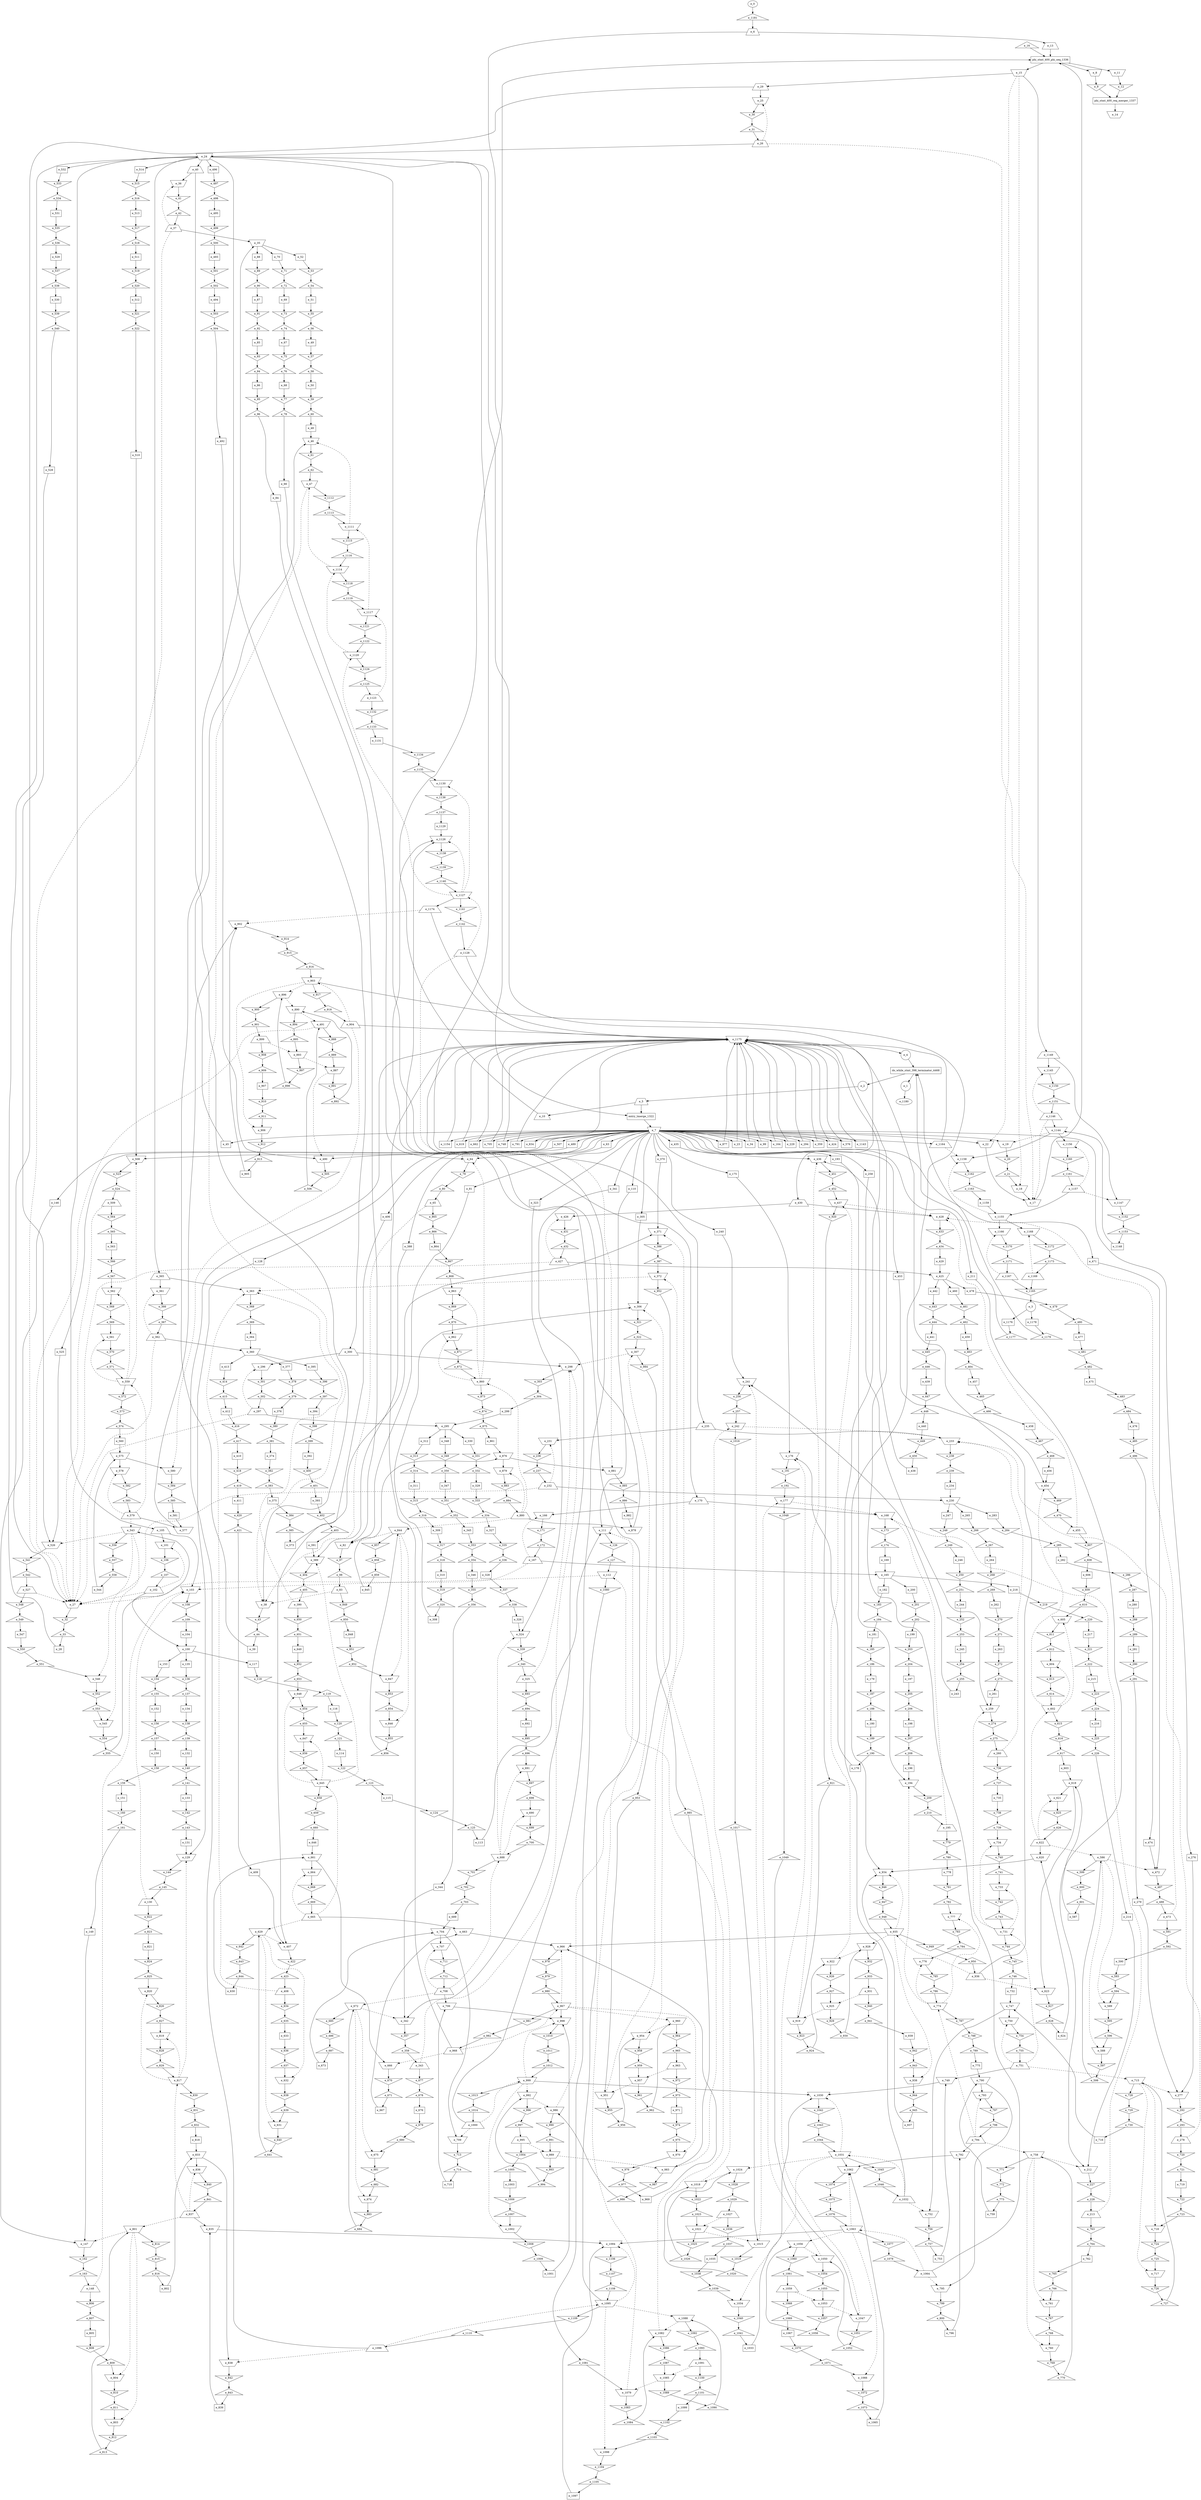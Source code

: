 digraph control_path {
  e_0: entry_node : n ;
  e_1 [shape = circle];
  e_2 [shape = circle];
  e_3 [shape = circle];
  e_4 [shape = circle];
  e_5 [shape = trapezium];
  e_6 [shape = trapezium];
  e_7 [shape = invtrapezium];
  e_8 [shape = invtrapezium];
  e_9 [shape = invtriangle];
  e_10 [shape = trapezium];
  e_11 [shape = invtrapezium];
  e_12 [shape = invtriangle];
  e_13 [shape = trapezium];
  e_14 [shape = invtrapezium];
  e_15 [shape = invtrapezium];
  e_16 [shape = triangle];
  e_17 [shape = invtrapezium];
  e_18 [shape = invtrapezium];
  e_19 [shape = invtrapezium];
  e_20 [shape = invtriangle];
  e_21 [shape = triangle];
  e_22 [shape = invtrapezium];
  e_23 [shape = dot];
  e_24 [shape = invtrapezium];
  e_25 [shape = invtrapezium];
  e_26 [shape = trapezium];
  e_27 [shape = invtrapezium];
  e_28 [shape = dot];
  e_29 [shape = trapezium];
  e_30 [shape = invtriangle];
  e_31 [shape = triangle];
  e_32 [shape = invtriangle];
  e_33 [shape = triangle];
  e_34 [shape = dot];
  e_35 [shape = invtrapezium];
  e_36 [shape = invtrapezium];
  e_37 [shape = trapezium];
  e_38 [shape = invtrapezium];
  e_39 [shape = dot];
  e_40 [shape = trapezium];
  e_41 [shape = invtriangle];
  e_42 [shape = triangle];
  e_43 [shape = invtriangle];
  e_44 [shape = triangle];
  e_45 [shape = dot];
  e_46 [shape = invtrapezium];
  e_47 [shape = invtrapezium];
  e_48 [shape = dot];
  e_49 [shape = dot];
  e_50 [shape = dot];
  e_51 [shape = dot];
  e_52 [shape = dot];
  e_53 [shape = invtriangle];
  e_54 [shape = triangle];
  e_55 [shape = invtriangle];
  e_56 [shape = triangle];
  e_57 [shape = invtriangle];
  e_58 [shape = triangle];
  e_59 [shape = invtriangle];
  e_60 [shape = triangle];
  e_61 [shape = invtriangle];
  e_62 [shape = triangle];
  e_63 [shape = dot];
  e_64 [shape = invtrapezium];
  e_65 [shape = trapezium];
  e_66 [shape = dot];
  e_67 [shape = dot];
  e_68 [shape = dot];
  e_69 [shape = dot];
  e_70 [shape = dot];
  e_71 [shape = invtriangle];
  e_72 [shape = triangle];
  e_73 [shape = invtriangle];
  e_74 [shape = triangle];
  e_75 [shape = invtriangle];
  e_76 [shape = triangle];
  e_77 [shape = invtriangle];
  e_78 [shape = triangle];
  e_79 [shape = invtriangle];
  e_80 [shape = triangle];
  e_81 [shape = dot];
  e_82 [shape = invtrapezium];
  e_83 [shape = trapezium];
  e_84 [shape = dot];
  e_85 [shape = dot];
  e_86 [shape = dot];
  e_87 [shape = dot];
  e_88 [shape = dot];
  e_89 [shape = invtriangle];
  e_90 [shape = triangle];
  e_91 [shape = invtriangle];
  e_92 [shape = triangle];
  e_93 [shape = invtriangle];
  e_94 [shape = triangle];
  e_95 [shape = invtriangle];
  e_96 [shape = triangle];
  e_97 [shape = invtriangle];
  e_98 [shape = triangle];
  e_99 [shape = dot];
  e_100 [shape = invtrapezium];
  e_101 [shape = invtrapezium];
  e_102 [shape = trapezium];
  e_103 [shape = invtrapezium];
  e_104 [shape = dot];
  e_105 [shape = trapezium];
  e_106 [shape = invtriangle];
  e_107 [shape = triangle];
  e_108 [shape = invtriangle];
  e_109 [shape = triangle];
  e_110 [shape = dot];
  e_111 [shape = invtrapezium];
  e_112 [shape = invtrapezium];
  e_113 [shape = dot];
  e_114 [shape = dot];
  e_115 [shape = dot];
  e_116 [shape = dot];
  e_117 [shape = dot];
  e_118 [shape = invtriangle];
  e_119 [shape = triangle];
  e_120 [shape = invtriangle];
  e_121 [shape = triangle];
  e_122 [shape = invtriangle];
  e_123 [shape = triangle];
  e_124 [shape = invtriangle];
  e_125 [shape = triangle];
  e_126 [shape = invtriangle];
  e_127 [shape = triangle];
  e_128 [shape = dot];
  e_129 [shape = invtrapezium];
  e_130 [shape = trapezium];
  e_131 [shape = dot];
  e_132 [shape = dot];
  e_133 [shape = dot];
  e_134 [shape = dot];
  e_135 [shape = dot];
  e_136 [shape = invtriangle];
  e_137 [shape = triangle];
  e_138 [shape = invtriangle];
  e_139 [shape = triangle];
  e_140 [shape = invtriangle];
  e_141 [shape = triangle];
  e_142 [shape = invtriangle];
  e_143 [shape = triangle];
  e_144 [shape = invtriangle];
  e_145 [shape = triangle];
  e_146 [shape = dot];
  e_147 [shape = invtrapezium];
  e_148 [shape = trapezium];
  e_149 [shape = dot];
  e_150 [shape = dot];
  e_151 [shape = dot];
  e_152 [shape = dot];
  e_153 [shape = dot];
  e_154 [shape = invtriangle];
  e_155 [shape = triangle];
  e_156 [shape = invtriangle];
  e_157 [shape = triangle];
  e_158 [shape = invtriangle];
  e_159 [shape = triangle];
  e_160 [shape = invtriangle];
  e_161 [shape = triangle];
  e_162 [shape = invtriangle];
  e_163 [shape = triangle];
  e_164 [shape = dot];
  e_165 [shape = invtrapezium];
  e_166 [shape = invtrapezium];
  e_167 [shape = trapezium];
  e_168 [shape = invtrapezium];
  e_169 [shape = dot];
  e_170 [shape = trapezium];
  e_171 [shape = invtriangle];
  e_172 [shape = triangle];
  e_173 [shape = invtriangle];
  e_174 [shape = triangle];
  e_175 [shape = dot];
  e_176 [shape = invtrapezium];
  e_177 [shape = invtrapezium];
  e_178 [shape = dot];
  e_179 [shape = dot];
  e_180 [shape = dot];
  e_181 [shape = dot];
  e_182 [shape = dot];
  e_183 [shape = invtriangle];
  e_184 [shape = triangle];
  e_185 [shape = invtriangle];
  e_186 [shape = triangle];
  e_187 [shape = invtriangle];
  e_188 [shape = triangle];
  e_189 [shape = invtriangle];
  e_190 [shape = triangle];
  e_191 [shape = invtriangle];
  e_192 [shape = triangle];
  e_193 [shape = dot];
  e_194 [shape = invtrapezium];
  e_195 [shape = trapezium];
  e_196 [shape = dot];
  e_197 [shape = dot];
  e_198 [shape = dot];
  e_199 [shape = dot];
  e_200 [shape = dot];
  e_201 [shape = invtriangle];
  e_202 [shape = triangle];
  e_203 [shape = invtriangle];
  e_204 [shape = triangle];
  e_205 [shape = invtriangle];
  e_206 [shape = triangle];
  e_207 [shape = invtriangle];
  e_208 [shape = triangle];
  e_209 [shape = invtriangle];
  e_210 [shape = triangle];
  e_211 [shape = dot];
  e_212 [shape = invtrapezium];
  e_213 [shape = trapezium];
  e_214 [shape = dot];
  e_215 [shape = dot];
  e_216 [shape = dot];
  e_217 [shape = dot];
  e_218 [shape = dot];
  e_219 [shape = invtriangle];
  e_220 [shape = triangle];
  e_221 [shape = invtriangle];
  e_222 [shape = triangle];
  e_223 [shape = invtriangle];
  e_224 [shape = triangle];
  e_225 [shape = invtriangle];
  e_226 [shape = triangle];
  e_227 [shape = invtriangle];
  e_228 [shape = triangle];
  e_229 [shape = dot];
  e_230 [shape = invtrapezium];
  e_231 [shape = invtrapezium];
  e_232 [shape = trapezium];
  e_233 [shape = invtrapezium];
  e_234 [shape = dot];
  e_235 [shape = trapezium];
  e_236 [shape = invtriangle];
  e_237 [shape = triangle];
  e_238 [shape = invtriangle];
  e_239 [shape = triangle];
  e_240 [shape = dot];
  e_241 [shape = invtrapezium];
  e_242 [shape = invtrapezium];
  e_243 [shape = dot];
  e_244 [shape = dot];
  e_245 [shape = dot];
  e_246 [shape = dot];
  e_247 [shape = dot];
  e_248 [shape = invtriangle];
  e_249 [shape = triangle];
  e_250 [shape = invtriangle];
  e_251 [shape = triangle];
  e_252 [shape = invtriangle];
  e_253 [shape = triangle];
  e_254 [shape = invtriangle];
  e_255 [shape = triangle];
  e_256 [shape = invtriangle];
  e_257 [shape = triangle];
  e_258 [shape = dot];
  e_259 [shape = invtrapezium];
  e_260 [shape = trapezium];
  e_261 [shape = dot];
  e_262 [shape = dot];
  e_263 [shape = dot];
  e_264 [shape = dot];
  e_265 [shape = dot];
  e_266 [shape = invtriangle];
  e_267 [shape = triangle];
  e_268 [shape = invtriangle];
  e_269 [shape = triangle];
  e_270 [shape = invtriangle];
  e_271 [shape = triangle];
  e_272 [shape = invtriangle];
  e_273 [shape = triangle];
  e_274 [shape = invtriangle];
  e_275 [shape = triangle];
  e_276 [shape = dot];
  e_277 [shape = invtrapezium];
  e_278 [shape = trapezium];
  e_279 [shape = dot];
  e_280 [shape = dot];
  e_281 [shape = dot];
  e_282 [shape = dot];
  e_283 [shape = dot];
  e_284 [shape = invtriangle];
  e_285 [shape = triangle];
  e_286 [shape = invtriangle];
  e_287 [shape = triangle];
  e_288 [shape = invtriangle];
  e_289 [shape = triangle];
  e_290 [shape = invtriangle];
  e_291 [shape = triangle];
  e_292 [shape = invtriangle];
  e_293 [shape = triangle];
  e_294 [shape = dot];
  e_295 [shape = invtrapezium];
  e_296 [shape = invtrapezium];
  e_297 [shape = trapezium];
  e_298 [shape = invtrapezium];
  e_299 [shape = dot];
  e_300 [shape = trapezium];
  e_301 [shape = invtriangle];
  e_302 [shape = triangle];
  e_303 [shape = invtriangle];
  e_304 [shape = triangle];
  e_305 [shape = dot];
  e_306 [shape = invtrapezium];
  e_307 [shape = invtrapezium];
  e_308 [shape = dot];
  e_309 [shape = dot];
  e_310 [shape = dot];
  e_311 [shape = dot];
  e_312 [shape = dot];
  e_313 [shape = invtriangle];
  e_314 [shape = triangle];
  e_315 [shape = invtriangle];
  e_316 [shape = triangle];
  e_317 [shape = invtriangle];
  e_318 [shape = triangle];
  e_319 [shape = invtriangle];
  e_320 [shape = triangle];
  e_321 [shape = invtriangle];
  e_322 [shape = triangle];
  e_323 [shape = dot];
  e_324 [shape = invtrapezium];
  e_325 [shape = trapezium];
  e_326 [shape = dot];
  e_327 [shape = dot];
  e_328 [shape = dot];
  e_329 [shape = dot];
  e_330 [shape = dot];
  e_331 [shape = invtriangle];
  e_332 [shape = triangle];
  e_333 [shape = invtriangle];
  e_334 [shape = triangle];
  e_335 [shape = invtriangle];
  e_336 [shape = triangle];
  e_337 [shape = invtriangle];
  e_338 [shape = triangle];
  e_339 [shape = invtriangle];
  e_340 [shape = triangle];
  e_341 [shape = dot];
  e_342 [shape = invtrapezium];
  e_343 [shape = trapezium];
  e_344 [shape = dot];
  e_345 [shape = dot];
  e_346 [shape = dot];
  e_347 [shape = dot];
  e_348 [shape = dot];
  e_349 [shape = invtriangle];
  e_350 [shape = triangle];
  e_351 [shape = invtriangle];
  e_352 [shape = triangle];
  e_353 [shape = invtriangle];
  e_354 [shape = triangle];
  e_355 [shape = invtriangle];
  e_356 [shape = triangle];
  e_357 [shape = invtriangle];
  e_358 [shape = triangle];
  e_359 [shape = dot];
  e_360 [shape = invtrapezium];
  e_361 [shape = invtrapezium];
  e_362 [shape = trapezium];
  e_363 [shape = invtrapezium];
  e_364 [shape = dot];
  e_365 [shape = trapezium];
  e_366 [shape = invtriangle];
  e_367 [shape = triangle];
  e_368 [shape = invtriangle];
  e_369 [shape = triangle];
  e_370 [shape = dot];
  e_371 [shape = invtrapezium];
  e_372 [shape = invtrapezium];
  e_373 [shape = dot];
  e_374 [shape = dot];
  e_375 [shape = dot];
  e_376 [shape = dot];
  e_377 [shape = dot];
  e_378 [shape = invtriangle];
  e_379 [shape = triangle];
  e_380 [shape = invtriangle];
  e_381 [shape = triangle];
  e_382 [shape = invtriangle];
  e_383 [shape = triangle];
  e_384 [shape = invtriangle];
  e_385 [shape = triangle];
  e_386 [shape = invtriangle];
  e_387 [shape = triangle];
  e_388 [shape = dot];
  e_389 [shape = invtrapezium];
  e_390 [shape = trapezium];
  e_391 [shape = dot];
  e_392 [shape = dot];
  e_393 [shape = dot];
  e_394 [shape = dot];
  e_395 [shape = dot];
  e_396 [shape = invtriangle];
  e_397 [shape = triangle];
  e_398 [shape = invtriangle];
  e_399 [shape = triangle];
  e_400 [shape = invtriangle];
  e_401 [shape = triangle];
  e_402 [shape = invtriangle];
  e_403 [shape = triangle];
  e_404 [shape = invtriangle];
  e_405 [shape = triangle];
  e_406 [shape = dot];
  e_407 [shape = invtrapezium];
  e_408 [shape = trapezium];
  e_409 [shape = dot];
  e_410 [shape = dot];
  e_411 [shape = dot];
  e_412 [shape = dot];
  e_413 [shape = dot];
  e_414 [shape = invtriangle];
  e_415 [shape = triangle];
  e_416 [shape = invtriangle];
  e_417 [shape = triangle];
  e_418 [shape = invtriangle];
  e_419 [shape = triangle];
  e_420 [shape = invtriangle];
  e_421 [shape = triangle];
  e_422 [shape = invtriangle];
  e_423 [shape = triangle];
  e_424 [shape = dot];
  e_425 [shape = invtrapezium];
  e_426 [shape = invtrapezium];
  e_427 [shape = trapezium];
  e_428 [shape = invtrapezium];
  e_429 [shape = dot];
  e_430 [shape = trapezium];
  e_431 [shape = invtriangle];
  e_432 [shape = triangle];
  e_433 [shape = invtriangle];
  e_434 [shape = triangle];
  e_435 [shape = dot];
  e_436 [shape = invtrapezium];
  e_437 [shape = invtrapezium];
  e_438 [shape = dot];
  e_439 [shape = dot];
  e_440 [shape = dot];
  e_441 [shape = dot];
  e_442 [shape = dot];
  e_443 [shape = invtriangle];
  e_444 [shape = triangle];
  e_445 [shape = invtriangle];
  e_446 [shape = triangle];
  e_447 [shape = invtriangle];
  e_448 [shape = triangle];
  e_449 [shape = invtriangle];
  e_450 [shape = triangle];
  e_451 [shape = invtriangle];
  e_452 [shape = triangle];
  e_453 [shape = dot];
  e_454 [shape = invtrapezium];
  e_455 [shape = trapezium];
  e_456 [shape = dot];
  e_457 [shape = dot];
  e_458 [shape = dot];
  e_459 [shape = dot];
  e_460 [shape = dot];
  e_461 [shape = invtriangle];
  e_462 [shape = triangle];
  e_463 [shape = invtriangle];
  e_464 [shape = triangle];
  e_465 [shape = invtriangle];
  e_466 [shape = triangle];
  e_467 [shape = invtriangle];
  e_468 [shape = triangle];
  e_469 [shape = invtriangle];
  e_470 [shape = triangle];
  e_471 [shape = dot];
  e_472 [shape = invtrapezium];
  e_473 [shape = trapezium];
  e_474 [shape = dot];
  e_475 [shape = dot];
  e_476 [shape = dot];
  e_477 [shape = dot];
  e_478 [shape = dot];
  e_479 [shape = invtriangle];
  e_480 [shape = triangle];
  e_481 [shape = invtriangle];
  e_482 [shape = triangle];
  e_483 [shape = invtriangle];
  e_484 [shape = triangle];
  e_485 [shape = invtriangle];
  e_486 [shape = triangle];
  e_487 [shape = invtriangle];
  e_488 [shape = triangle];
  e_489 [shape = dot];
  e_490 [shape = invtrapezium];
  e_491 [shape = invtrapezium];
  e_492 [shape = dot];
  e_493 [shape = dot];
  e_494 [shape = dot];
  e_495 [shape = dot];
  e_496 [shape = dot];
  e_497 [shape = invtriangle];
  e_498 [shape = triangle];
  e_499 [shape = invtriangle];
  e_500 [shape = triangle];
  e_501 [shape = invtriangle];
  e_502 [shape = triangle];
  e_503 [shape = invtriangle];
  e_504 [shape = triangle];
  e_505 [shape = invtriangle];
  e_506 [shape = triangle];
  e_507 [shape = dot];
  e_508 [shape = invtrapezium];
  e_509 [shape = trapezium];
  e_510 [shape = dot];
  e_511 [shape = dot];
  e_512 [shape = dot];
  e_513 [shape = dot];
  e_514 [shape = dot];
  e_515 [shape = invtriangle];
  e_516 [shape = triangle];
  e_517 [shape = invtriangle];
  e_518 [shape = triangle];
  e_519 [shape = invtriangle];
  e_520 [shape = triangle];
  e_521 [shape = invtriangle];
  e_522 [shape = triangle];
  e_523 [shape = invtriangle];
  e_524 [shape = triangle];
  e_525 [shape = dot];
  e_526 [shape = invtrapezium];
  e_527 [shape = trapezium];
  e_528 [shape = dot];
  e_529 [shape = dot];
  e_530 [shape = dot];
  e_531 [shape = dot];
  e_532 [shape = dot];
  e_533 [shape = invtriangle];
  e_534 [shape = triangle];
  e_535 [shape = invtriangle];
  e_536 [shape = triangle];
  e_537 [shape = invtriangle];
  e_538 [shape = triangle];
  e_539 [shape = invtriangle];
  e_540 [shape = triangle];
  e_541 [shape = invtriangle];
  e_542 [shape = triangle];
  e_543 [shape = invtrapezium];
  e_544 [shape = dot];
  e_545 [shape = invtrapezium];
  e_546 [shape = invtrapezium];
  e_547 [shape = dot];
  e_548 [shape = invtriangle];
  e_549 [shape = triangle];
  e_550 [shape = invtriangle];
  e_551 [shape = triangle];
  e_552 [shape = invtriangle];
  e_553 [shape = triangle];
  e_554 [shape = invtriangle];
  e_555 [shape = triangle];
  e_556 [shape = invtriangle];
  e_557 [shape = diamond];
  e_558 [shape = triangle];
  e_559 [shape = invtrapezium];
  e_560 [shape = dot];
  e_561 [shape = invtrapezium];
  e_562 [shape = invtrapezium];
  e_563 [shape = dot];
  e_564 [shape = invtriangle];
  e_565 [shape = triangle];
  e_566 [shape = invtriangle];
  e_567 [shape = triangle];
  e_568 [shape = invtriangle];
  e_569 [shape = triangle];
  e_570 [shape = invtriangle];
  e_571 [shape = triangle];
  e_572 [shape = invtriangle];
  e_573 [shape = diamond];
  e_574 [shape = triangle];
  e_575 [shape = invtrapezium];
  e_576 [shape = dot];
  e_577 [shape = invtrapezium];
  e_578 [shape = invtrapezium];
  e_579 [shape = trapezium];
  e_580 [shape = invtrapezium];
  e_581 [shape = dot];
  e_582 [shape = invtriangle];
  e_583 [shape = triangle];
  e_584 [shape = invtriangle];
  e_585 [shape = triangle];
  e_586 [shape = invtrapezium];
  e_587 [shape = dot];
  e_588 [shape = invtrapezium];
  e_589 [shape = invtrapezium];
  e_590 [shape = dot];
  e_591 [shape = invtriangle];
  e_592 [shape = triangle];
  e_593 [shape = invtriangle];
  e_594 [shape = triangle];
  e_595 [shape = invtriangle];
  e_596 [shape = triangle];
  e_597 [shape = invtriangle];
  e_598 [shape = triangle];
  e_599 [shape = invtriangle];
  e_600 [shape = diamond];
  e_601 [shape = triangle];
  e_602 [shape = invtrapezium];
  e_603 [shape = dot];
  e_604 [shape = invtrapezium];
  e_605 [shape = invtrapezium];
  e_606 [shape = dot];
  e_607 [shape = invtriangle];
  e_608 [shape = triangle];
  e_609 [shape = invtriangle];
  e_610 [shape = triangle];
  e_611 [shape = invtriangle];
  e_612 [shape = triangle];
  e_613 [shape = invtriangle];
  e_614 [shape = triangle];
  e_615 [shape = invtriangle];
  e_616 [shape = diamond];
  e_617 [shape = triangle];
  e_618 [shape = invtrapezium];
  e_619 [shape = dot];
  e_620 [shape = invtrapezium];
  e_621 [shape = invtrapezium];
  e_622 [shape = trapezium];
  e_623 [shape = invtrapezium];
  e_624 [shape = dot];
  e_625 [shape = invtriangle];
  e_626 [shape = triangle];
  e_627 [shape = invtriangle];
  e_628 [shape = triangle];
  e_629 [shape = invtrapezium];
  e_630 [shape = dot];
  e_631 [shape = invtrapezium];
  e_632 [shape = invtrapezium];
  e_633 [shape = dot];
  e_634 [shape = invtriangle];
  e_635 [shape = triangle];
  e_636 [shape = invtriangle];
  e_637 [shape = triangle];
  e_638 [shape = invtriangle];
  e_639 [shape = triangle];
  e_640 [shape = invtriangle];
  e_641 [shape = triangle];
  e_642 [shape = invtriangle];
  e_643 [shape = diamond];
  e_644 [shape = triangle];
  e_645 [shape = invtrapezium];
  e_646 [shape = dot];
  e_647 [shape = invtrapezium];
  e_648 [shape = invtrapezium];
  e_649 [shape = dot];
  e_650 [shape = invtriangle];
  e_651 [shape = triangle];
  e_652 [shape = invtriangle];
  e_653 [shape = triangle];
  e_654 [shape = invtriangle];
  e_655 [shape = triangle];
  e_656 [shape = invtriangle];
  e_657 [shape = triangle];
  e_658 [shape = invtriangle];
  e_659 [shape = diamond];
  e_660 [shape = triangle];
  e_661 [shape = invtrapezium];
  e_662 [shape = dot];
  e_663 [shape = invtrapezium];
  e_664 [shape = invtrapezium];
  e_665 [shape = trapezium];
  e_666 [shape = invtrapezium];
  e_667 [shape = dot];
  e_668 [shape = invtriangle];
  e_669 [shape = triangle];
  e_670 [shape = invtriangle];
  e_671 [shape = triangle];
  e_672 [shape = invtrapezium];
  e_673 [shape = dot];
  e_674 [shape = invtrapezium];
  e_675 [shape = invtrapezium];
  e_676 [shape = dot];
  e_677 [shape = invtriangle];
  e_678 [shape = triangle];
  e_679 [shape = invtriangle];
  e_680 [shape = triangle];
  e_681 [shape = invtriangle];
  e_682 [shape = triangle];
  e_683 [shape = invtriangle];
  e_684 [shape = triangle];
  e_685 [shape = invtriangle];
  e_686 [shape = diamond];
  e_687 [shape = triangle];
  e_688 [shape = invtrapezium];
  e_689 [shape = dot];
  e_690 [shape = invtrapezium];
  e_691 [shape = invtrapezium];
  e_692 [shape = dot];
  e_693 [shape = invtriangle];
  e_694 [shape = triangle];
  e_695 [shape = invtriangle];
  e_696 [shape = triangle];
  e_697 [shape = invtriangle];
  e_698 [shape = triangle];
  e_699 [shape = invtriangle];
  e_700 [shape = triangle];
  e_701 [shape = invtriangle];
  e_702 [shape = diamond];
  e_703 [shape = triangle];
  e_704 [shape = invtrapezium];
  e_705 [shape = dot];
  e_706 [shape = invtrapezium];
  e_707 [shape = invtrapezium];
  e_708 [shape = trapezium];
  e_709 [shape = invtrapezium];
  e_710 [shape = dot];
  e_711 [shape = invtriangle];
  e_712 [shape = triangle];
  e_713 [shape = invtriangle];
  e_714 [shape = triangle];
  e_715 [shape = invtrapezium];
  e_716 [shape = dot];
  e_717 [shape = invtrapezium];
  e_718 [shape = invtrapezium];
  e_719 [shape = dot];
  e_720 [shape = invtriangle];
  e_721 [shape = triangle];
  e_722 [shape = invtriangle];
  e_723 [shape = triangle];
  e_724 [shape = invtriangle];
  e_725 [shape = triangle];
  e_726 [shape = invtriangle];
  e_727 [shape = triangle];
  e_728 [shape = invtriangle];
  e_729 [shape = diamond];
  e_730 [shape = triangle];
  e_731 [shape = invtrapezium];
  e_732 [shape = dot];
  e_733 [shape = invtrapezium];
  e_734 [shape = invtrapezium];
  e_735 [shape = dot];
  e_736 [shape = invtriangle];
  e_737 [shape = triangle];
  e_738 [shape = invtriangle];
  e_739 [shape = triangle];
  e_740 [shape = invtriangle];
  e_741 [shape = triangle];
  e_742 [shape = invtriangle];
  e_743 [shape = triangle];
  e_744 [shape = invtriangle];
  e_745 [shape = diamond];
  e_746 [shape = triangle];
  e_747 [shape = invtrapezium];
  e_748 [shape = dot];
  e_749 [shape = invtrapezium];
  e_750 [shape = invtrapezium];
  e_751 [shape = trapezium];
  e_752 [shape = invtrapezium];
  e_753 [shape = dot];
  e_754 [shape = invtriangle];
  e_755 [shape = triangle];
  e_756 [shape = invtriangle];
  e_757 [shape = triangle];
  e_758 [shape = invtrapezium];
  e_759 [shape = dot];
  e_760 [shape = invtrapezium];
  e_761 [shape = invtrapezium];
  e_762 [shape = dot];
  e_763 [shape = invtriangle];
  e_764 [shape = triangle];
  e_765 [shape = invtriangle];
  e_766 [shape = triangle];
  e_767 [shape = invtriangle];
  e_768 [shape = triangle];
  e_769 [shape = invtriangle];
  e_770 [shape = triangle];
  e_771 [shape = invtriangle];
  e_772 [shape = diamond];
  e_773 [shape = triangle];
  e_774 [shape = invtrapezium];
  e_775 [shape = dot];
  e_776 [shape = invtrapezium];
  e_777 [shape = invtrapezium];
  e_778 [shape = dot];
  e_779 [shape = invtriangle];
  e_780 [shape = triangle];
  e_781 [shape = invtriangle];
  e_782 [shape = triangle];
  e_783 [shape = invtriangle];
  e_784 [shape = triangle];
  e_785 [shape = invtriangle];
  e_786 [shape = triangle];
  e_787 [shape = invtriangle];
  e_788 [shape = diamond];
  e_789 [shape = triangle];
  e_790 [shape = invtrapezium];
  e_791 [shape = dot];
  e_792 [shape = invtrapezium];
  e_793 [shape = invtrapezium];
  e_794 [shape = trapezium];
  e_795 [shape = invtrapezium];
  e_796 [shape = dot];
  e_797 [shape = invtriangle];
  e_798 [shape = triangle];
  e_799 [shape = invtriangle];
  e_800 [shape = triangle];
  e_801 [shape = invtrapezium];
  e_802 [shape = dot];
  e_803 [shape = invtrapezium];
  e_804 [shape = invtrapezium];
  e_805 [shape = dot];
  e_806 [shape = invtriangle];
  e_807 [shape = triangle];
  e_808 [shape = invtriangle];
  e_809 [shape = triangle];
  e_810 [shape = invtriangle];
  e_811 [shape = triangle];
  e_812 [shape = invtriangle];
  e_813 [shape = triangle];
  e_814 [shape = invtriangle];
  e_815 [shape = diamond];
  e_816 [shape = triangle];
  e_817 [shape = invtrapezium];
  e_818 [shape = dot];
  e_819 [shape = invtrapezium];
  e_820 [shape = invtrapezium];
  e_821 [shape = dot];
  e_822 [shape = invtriangle];
  e_823 [shape = triangle];
  e_824 [shape = invtriangle];
  e_825 [shape = triangle];
  e_826 [shape = invtriangle];
  e_827 [shape = triangle];
  e_828 [shape = invtriangle];
  e_829 [shape = triangle];
  e_830 [shape = invtriangle];
  e_831 [shape = diamond];
  e_832 [shape = triangle];
  e_833 [shape = invtrapezium];
  e_834 [shape = dot];
  e_835 [shape = invtrapezium];
  e_836 [shape = invtrapezium];
  e_837 [shape = trapezium];
  e_838 [shape = invtrapezium];
  e_839 [shape = dot];
  e_840 [shape = invtriangle];
  e_841 [shape = triangle];
  e_842 [shape = invtriangle];
  e_843 [shape = triangle];
  e_844 [shape = invtrapezium];
  e_845 [shape = dot];
  e_846 [shape = invtrapezium];
  e_847 [shape = invtrapezium];
  e_848 [shape = dot];
  e_849 [shape = invtriangle];
  e_850 [shape = triangle];
  e_851 [shape = invtriangle];
  e_852 [shape = triangle];
  e_853 [shape = invtriangle];
  e_854 [shape = triangle];
  e_855 [shape = invtriangle];
  e_856 [shape = triangle];
  e_857 [shape = invtriangle];
  e_858 [shape = diamond];
  e_859 [shape = triangle];
  e_860 [shape = invtrapezium];
  e_861 [shape = dot];
  e_862 [shape = invtrapezium];
  e_863 [shape = invtrapezium];
  e_864 [shape = dot];
  e_865 [shape = invtriangle];
  e_866 [shape = triangle];
  e_867 [shape = invtriangle];
  e_868 [shape = triangle];
  e_869 [shape = invtriangle];
  e_870 [shape = triangle];
  e_871 [shape = invtriangle];
  e_872 [shape = triangle];
  e_873 [shape = invtriangle];
  e_874 [shape = diamond];
  e_875 [shape = triangle];
  e_876 [shape = invtrapezium];
  e_877 [shape = dot];
  e_878 [shape = invtrapezium];
  e_879 [shape = invtrapezium];
  e_880 [shape = trapezium];
  e_881 [shape = invtrapezium];
  e_882 [shape = dot];
  e_883 [shape = invtriangle];
  e_884 [shape = triangle];
  e_885 [shape = invtriangle];
  e_886 [shape = triangle];
  e_887 [shape = invtrapezium];
  e_888 [shape = invtriangle];
  e_889 [shape = triangle];
  e_890 [shape = invtrapezium];
  e_891 [shape = invtriangle];
  e_892 [shape = triangle];
  e_893 [shape = invtrapezium];
  e_894 [shape = invtriangle];
  e_895 [shape = triangle];
  e_896 [shape = invtrapezium];
  e_897 [shape = invtriangle];
  e_898 [shape = triangle];
  e_899 [shape = trapezium];
  e_900 [shape = invtriangle];
  e_901 [shape = triangle];
  e_902 [shape = invtrapezium];
  e_903 [shape = invtrapezium];
  e_904 [shape = trapezium];
  e_905 [shape = dot];
  e_906 [shape = invtrapezium];
  e_907 [shape = dot];
  e_908 [shape = invtriangle];
  e_909 [shape = triangle];
  e_910 [shape = invtriangle];
  e_911 [shape = triangle];
  e_912 [shape = invtriangle];
  e_913 [shape = triangle];
  e_914 [shape = invtriangle];
  e_915 [shape = diamond];
  e_916 [shape = triangle];
  e_917 [shape = invtriangle];
  e_918 [shape = triangle];
  e_919 [shape = invtrapezium];
  e_920 [shape = invtriangle];
  e_921 [shape = triangle];
  e_922 [shape = invtrapezium];
  e_923 [shape = invtriangle];
  e_924 [shape = triangle];
  e_925 [shape = invtrapezium];
  e_926 [shape = invtriangle];
  e_927 [shape = triangle];
  e_928 [shape = invtrapezium];
  e_929 [shape = invtriangle];
  e_930 [shape = triangle];
  e_931 [shape = trapezium];
  e_932 [shape = invtriangle];
  e_933 [shape = triangle];
  e_934 [shape = invtrapezium];
  e_935 [shape = invtrapezium];
  e_936 [shape = trapezium];
  e_937 [shape = dot];
  e_938 [shape = invtrapezium];
  e_939 [shape = dot];
  e_940 [shape = invtriangle];
  e_941 [shape = triangle];
  e_942 [shape = invtriangle];
  e_943 [shape = triangle];
  e_944 [shape = invtriangle];
  e_945 [shape = triangle];
  e_946 [shape = invtriangle];
  e_947 [shape = diamond];
  e_948 [shape = triangle];
  e_949 [shape = invtriangle];
  e_950 [shape = triangle];
  e_951 [shape = invtrapezium];
  e_952 [shape = invtriangle];
  e_953 [shape = triangle];
  e_954 [shape = invtrapezium];
  e_955 [shape = invtriangle];
  e_956 [shape = triangle];
  e_957 [shape = invtrapezium];
  e_958 [shape = invtriangle];
  e_959 [shape = triangle];
  e_960 [shape = invtrapezium];
  e_961 [shape = invtriangle];
  e_962 [shape = triangle];
  e_963 [shape = trapezium];
  e_964 [shape = invtriangle];
  e_965 [shape = triangle];
  e_966 [shape = invtrapezium];
  e_967 [shape = invtrapezium];
  e_968 [shape = trapezium];
  e_969 [shape = dot];
  e_970 [shape = invtrapezium];
  e_971 [shape = dot];
  e_972 [shape = invtriangle];
  e_973 [shape = triangle];
  e_974 [shape = invtriangle];
  e_975 [shape = triangle];
  e_976 [shape = invtriangle];
  e_977 [shape = triangle];
  e_978 [shape = invtriangle];
  e_979 [shape = diamond];
  e_980 [shape = triangle];
  e_981 [shape = invtriangle];
  e_982 [shape = triangle];
  e_983 [shape = invtrapezium];
  e_984 [shape = invtriangle];
  e_985 [shape = triangle];
  e_986 [shape = invtrapezium];
  e_987 [shape = invtriangle];
  e_988 [shape = triangle];
  e_989 [shape = invtrapezium];
  e_990 [shape = invtriangle];
  e_991 [shape = triangle];
  e_992 [shape = invtrapezium];
  e_993 [shape = invtriangle];
  e_994 [shape = triangle];
  e_995 [shape = trapezium];
  e_996 [shape = invtriangle];
  e_997 [shape = triangle];
  e_998 [shape = invtrapezium];
  e_999 [shape = invtrapezium];
  e_1000 [shape = trapezium];
  e_1001 [shape = dot];
  e_1002 [shape = invtrapezium];
  e_1003 [shape = dot];
  e_1004 [shape = invtriangle];
  e_1005 [shape = triangle];
  e_1006 [shape = invtriangle];
  e_1007 [shape = triangle];
  e_1008 [shape = invtriangle];
  e_1009 [shape = triangle];
  e_1010 [shape = invtriangle];
  e_1011 [shape = diamond];
  e_1012 [shape = triangle];
  e_1013 [shape = invtriangle];
  e_1014 [shape = triangle];
  e_1015 [shape = invtrapezium];
  e_1016 [shape = invtriangle];
  e_1017 [shape = triangle];
  e_1018 [shape = invtrapezium];
  e_1019 [shape = invtriangle];
  e_1020 [shape = triangle];
  e_1021 [shape = invtrapezium];
  e_1022 [shape = invtriangle];
  e_1023 [shape = triangle];
  e_1024 [shape = invtrapezium];
  e_1025 [shape = invtriangle];
  e_1026 [shape = triangle];
  e_1027 [shape = trapezium];
  e_1028 [shape = invtriangle];
  e_1029 [shape = triangle];
  e_1030 [shape = invtrapezium];
  e_1031 [shape = invtrapezium];
  e_1032 [shape = trapezium];
  e_1033 [shape = dot];
  e_1034 [shape = invtrapezium];
  e_1035 [shape = dot];
  e_1036 [shape = invtriangle];
  e_1037 [shape = triangle];
  e_1038 [shape = invtriangle];
  e_1039 [shape = triangle];
  e_1040 [shape = invtriangle];
  e_1041 [shape = triangle];
  e_1042 [shape = invtriangle];
  e_1043 [shape = diamond];
  e_1044 [shape = triangle];
  e_1045 [shape = invtriangle];
  e_1046 [shape = triangle];
  e_1047 [shape = invtrapezium];
  e_1048 [shape = invtriangle];
  e_1049 [shape = triangle];
  e_1050 [shape = invtrapezium];
  e_1051 [shape = invtriangle];
  e_1052 [shape = triangle];
  e_1053 [shape = invtrapezium];
  e_1054 [shape = invtriangle];
  e_1055 [shape = triangle];
  e_1056 [shape = invtrapezium];
  e_1057 [shape = invtriangle];
  e_1058 [shape = triangle];
  e_1059 [shape = trapezium];
  e_1060 [shape = invtriangle];
  e_1061 [shape = triangle];
  e_1062 [shape = invtrapezium];
  e_1063 [shape = invtrapezium];
  e_1064 [shape = trapezium];
  e_1065 [shape = dot];
  e_1066 [shape = invtrapezium];
  e_1067 [shape = dot];
  e_1068 [shape = invtriangle];
  e_1069 [shape = triangle];
  e_1070 [shape = invtriangle];
  e_1071 [shape = triangle];
  e_1072 [shape = invtriangle];
  e_1073 [shape = triangle];
  e_1074 [shape = invtriangle];
  e_1075 [shape = diamond];
  e_1076 [shape = triangle];
  e_1077 [shape = invtriangle];
  e_1078 [shape = triangle];
  e_1079 [shape = invtrapezium];
  e_1080 [shape = invtriangle];
  e_1081 [shape = triangle];
  e_1082 [shape = invtrapezium];
  e_1083 [shape = invtriangle];
  e_1084 [shape = triangle];
  e_1085 [shape = invtrapezium];
  e_1086 [shape = invtriangle];
  e_1087 [shape = triangle];
  e_1088 [shape = invtrapezium];
  e_1089 [shape = invtriangle];
  e_1090 [shape = triangle];
  e_1091 [shape = trapezium];
  e_1092 [shape = invtriangle];
  e_1093 [shape = triangle];
  e_1094 [shape = invtrapezium];
  e_1095 [shape = invtrapezium];
  e_1096 [shape = trapezium];
  e_1097 [shape = dot];
  e_1098 [shape = invtrapezium];
  e_1099 [shape = dot];
  e_1100 [shape = invtriangle];
  e_1101 [shape = triangle];
  e_1102 [shape = invtriangle];
  e_1103 [shape = triangle];
  e_1104 [shape = invtriangle];
  e_1105 [shape = triangle];
  e_1106 [shape = invtriangle];
  e_1107 [shape = diamond];
  e_1108 [shape = triangle];
  e_1109 [shape = invtriangle];
  e_1110 [shape = triangle];
  e_1111 [shape = invtrapezium];
  e_1112 [shape = invtriangle];
  e_1113 [shape = triangle];
  e_1114 [shape = invtrapezium];
  e_1115 [shape = invtriangle];
  e_1116 [shape = triangle];
  e_1117 [shape = invtrapezium];
  e_1118 [shape = invtriangle];
  e_1119 [shape = triangle];
  e_1120 [shape = invtrapezium];
  e_1121 [shape = invtriangle];
  e_1122 [shape = triangle];
  e_1123 [shape = trapezium];
  e_1124 [shape = invtriangle];
  e_1125 [shape = triangle];
  e_1126 [shape = invtrapezium];
  e_1127 [shape = invtrapezium];
  e_1128 [shape = trapezium];
  e_1129 [shape = dot];
  e_1130 [shape = invtrapezium];
  e_1131 [shape = dot];
  e_1132 [shape = invtriangle];
  e_1133 [shape = triangle];
  e_1134 [shape = invtriangle];
  e_1135 [shape = triangle];
  e_1136 [shape = invtriangle];
  e_1137 [shape = triangle];
  e_1138 [shape = invtriangle];
  e_1139 [shape = diamond];
  e_1140 [shape = triangle];
  e_1141 [shape = invtriangle];
  e_1142 [shape = triangle];
  e_1143 [shape = dot];
  e_1144 [shape = invtrapezium];
  e_1145 [shape = invtrapezium];
  e_1146 [shape = trapezium];
  e_1147 [shape = invtrapezium];
  e_1148 [shape = dot];
  e_1149 [shape = trapezium];
  e_1150 [shape = invtriangle];
  e_1151 [shape = triangle];
  e_1152 [shape = invtriangle];
  e_1153 [shape = triangle];
  e_1154 [shape = dot];
  e_1155 [shape = invtrapezium];
  e_1156 [shape = invtrapezium];
  e_1157 [shape = trapezium];
  e_1158 [shape = invtrapezium];
  e_1159 [shape = dot];
  e_1160 [shape = invtriangle];
  e_1161 [shape = triangle];
  e_1162 [shape = invtriangle];
  e_1163 [shape = triangle];
  e_1164 [shape = trapezium];
  e_1165 [shape = invtriangle];
  e_1166 [shape = invtrapezium];
  e_1167 [shape = trapezium];
  e_1168 [shape = invtrapezium];
  e_1169 [shape = trapezium];
  e_1170 [shape = invtriangle];
  e_1171 [shape = triangle];
  e_1172 [shape = invtriangle];
  e_1173 [shape = triangle];
  e_1174 [shape = trapezium];
  e_1175 [shape = invtrapezium];
  e_1176 [shape = dot];
  e_1177 [shape = triangle];
  e_1178 [shape = dot];
  e_1179 [shape = triangle];
  e_1180: exit_node : s ;
  e_1181 [shape = triangle];
  e_1165 -> e_3;
  e_1175 -> e_4;
  e_2 -> e_5;
  e_1181 -> e_6;
  e_8 -> e_9;
  e_5 -> e_10;
  e_11 -> e_12;
  e_6 -> e_13;
  e_18 -> e_17;
  e_22 -> e_17;
  e_1146 -> e_17[style = dashed];
  e_26 -> e_17[style = dashed];
  e_21 -> e_18;
  e_15 -> e_18[style = dashed];
  e_7 -> e_19;
  e_1144 -> e_19[style = dashed];
  e_19 -> e_20;
  e_20 -> e_21;
  e_7 -> e_22;
  e_15 -> e_22[style = dashed];
  e_7 -> e_23;
  e_26 -> e_24;
  e_28 -> e_24;
  e_29 -> e_25;
  e_26 -> e_25[style = dashed];
  e_31 -> e_26;
  e_29 -> e_27;
  e_37 -> e_27[style = dashed];
  e_102 -> e_27[style = dashed];
  e_167 -> e_27[style = dashed];
  e_491 -> e_27[style = dashed];
  e_509 -> e_27[style = dashed];
  e_527 -> e_27[style = dashed];
  e_362 -> e_27[style = dashed];
  e_427 -> e_27[style = dashed];
  e_232 -> e_27[style = dashed];
  e_297 -> e_27[style = dashed];
  e_33 -> e_28;
  e_15 -> e_29;
  e_25 -> e_30;
  e_30 -> e_31;
  e_27 -> e_32;
  e_32 -> e_33;
  e_7 -> e_34;
  e_37 -> e_35;
  e_39 -> e_35;
  e_40 -> e_36;
  e_37 -> e_36[style = dashed];
  e_42 -> e_37;
  e_40 -> e_38;
  e_47 -> e_38[style = dashed];
  e_65 -> e_38[style = dashed];
  e_83 -> e_38[style = dashed];
  e_44 -> e_39;
  e_24 -> e_40;
  e_36 -> e_41;
  e_41 -> e_42;
  e_38 -> e_43;
  e_43 -> e_44;
  e_7 -> e_45;
  e_45 -> e_46;
  e_48 -> e_46;
  e_1111 -> e_46[style = dashed];
  e_62 -> e_47;
  e_1114 -> e_47[style = dashed];
  e_60 -> e_48;
  e_56 -> e_49;
  e_58 -> e_50;
  e_54 -> e_51;
  e_35 -> e_52;
  e_52 -> e_53;
  e_53 -> e_54;
  e_51 -> e_55;
  e_55 -> e_56;
  e_49 -> e_57;
  e_57 -> e_58;
  e_50 -> e_59;
  e_59 -> e_60;
  e_46 -> e_61;
  e_61 -> e_62;
  e_7 -> e_63;
  e_63 -> e_64;
  e_66 -> e_64;
  e_860 -> e_64[style = dashed];
  e_80 -> e_65;
  e_78 -> e_66;
  e_74 -> e_67;
  e_76 -> e_68;
  e_72 -> e_69;
  e_35 -> e_70;
  e_70 -> e_71;
  e_71 -> e_72;
  e_69 -> e_73;
  e_73 -> e_74;
  e_67 -> e_75;
  e_75 -> e_76;
  e_68 -> e_77;
  e_77 -> e_78;
  e_64 -> e_79;
  e_79 -> e_80;
  e_7 -> e_81;
  e_81 -> e_82;
  e_84 -> e_82;
  e_844 -> e_82[style = dashed];
  e_98 -> e_83;
  e_96 -> e_84;
  e_92 -> e_85;
  e_94 -> e_86;
  e_90 -> e_87;
  e_35 -> e_88;
  e_88 -> e_89;
  e_89 -> e_90;
  e_87 -> e_91;
  e_91 -> e_92;
  e_85 -> e_93;
  e_93 -> e_94;
  e_86 -> e_95;
  e_95 -> e_96;
  e_82 -> e_97;
  e_97 -> e_98;
  e_7 -> e_99;
  e_102 -> e_100;
  e_104 -> e_100;
  e_105 -> e_101;
  e_102 -> e_101[style = dashed];
  e_107 -> e_102;
  e_105 -> e_103;
  e_112 -> e_103[style = dashed];
  e_130 -> e_103[style = dashed];
  e_148 -> e_103[style = dashed];
  e_109 -> e_104;
  e_24 -> e_105;
  e_101 -> e_106;
  e_106 -> e_107;
  e_103 -> e_108;
  e_108 -> e_109;
  e_7 -> e_110;
  e_110 -> e_111;
  e_113 -> e_111;
  e_1079 -> e_111[style = dashed];
  e_127 -> e_112;
  e_1082 -> e_112[style = dashed];
  e_125 -> e_113;
  e_121 -> e_114;
  e_123 -> e_115;
  e_119 -> e_116;
  e_100 -> e_117;
  e_117 -> e_118;
  e_118 -> e_119;
  e_116 -> e_120;
  e_120 -> e_121;
  e_114 -> e_122;
  e_122 -> e_123;
  e_115 -> e_124;
  e_124 -> e_125;
  e_111 -> e_126;
  e_126 -> e_127;
  e_7 -> e_128;
  e_128 -> e_129;
  e_131 -> e_129;
  e_817 -> e_129[style = dashed];
  e_145 -> e_130;
  e_143 -> e_131;
  e_139 -> e_132;
  e_141 -> e_133;
  e_137 -> e_134;
  e_100 -> e_135;
  e_135 -> e_136;
  e_136 -> e_137;
  e_134 -> e_138;
  e_138 -> e_139;
  e_132 -> e_140;
  e_140 -> e_141;
  e_133 -> e_142;
  e_142 -> e_143;
  e_129 -> e_144;
  e_144 -> e_145;
  e_7 -> e_146;
  e_146 -> e_147;
  e_149 -> e_147;
  e_801 -> e_147[style = dashed];
  e_163 -> e_148;
  e_161 -> e_149;
  e_157 -> e_150;
  e_159 -> e_151;
  e_155 -> e_152;
  e_100 -> e_153;
  e_153 -> e_154;
  e_154 -> e_155;
  e_152 -> e_156;
  e_156 -> e_157;
  e_150 -> e_158;
  e_158 -> e_159;
  e_151 -> e_160;
  e_160 -> e_161;
  e_147 -> e_162;
  e_162 -> e_163;
  e_7 -> e_164;
  e_167 -> e_165;
  e_169 -> e_165;
  e_170 -> e_166;
  e_167 -> e_166[style = dashed];
  e_172 -> e_167;
  e_170 -> e_168;
  e_177 -> e_168[style = dashed];
  e_195 -> e_168[style = dashed];
  e_213 -> e_168[style = dashed];
  e_174 -> e_169;
  e_24 -> e_170;
  e_166 -> e_171;
  e_171 -> e_172;
  e_168 -> e_173;
  e_173 -> e_174;
  e_7 -> e_175;
  e_175 -> e_176;
  e_178 -> e_176;
  e_1047 -> e_176[style = dashed];
  e_192 -> e_177;
  e_1050 -> e_177[style = dashed];
  e_190 -> e_178;
  e_186 -> e_179;
  e_188 -> e_180;
  e_184 -> e_181;
  e_165 -> e_182;
  e_182 -> e_183;
  e_183 -> e_184;
  e_181 -> e_185;
  e_185 -> e_186;
  e_179 -> e_187;
  e_187 -> e_188;
  e_180 -> e_189;
  e_189 -> e_190;
  e_176 -> e_191;
  e_191 -> e_192;
  e_7 -> e_193;
  e_193 -> e_194;
  e_196 -> e_194;
  e_774 -> e_194[style = dashed];
  e_210 -> e_195;
  e_208 -> e_196;
  e_204 -> e_197;
  e_206 -> e_198;
  e_202 -> e_199;
  e_165 -> e_200;
  e_200 -> e_201;
  e_201 -> e_202;
  e_199 -> e_203;
  e_203 -> e_204;
  e_197 -> e_205;
  e_205 -> e_206;
  e_198 -> e_207;
  e_207 -> e_208;
  e_194 -> e_209;
  e_209 -> e_210;
  e_7 -> e_211;
  e_211 -> e_212;
  e_214 -> e_212;
  e_758 -> e_212[style = dashed];
  e_228 -> e_213;
  e_226 -> e_214;
  e_222 -> e_215;
  e_224 -> e_216;
  e_220 -> e_217;
  e_165 -> e_218;
  e_218 -> e_219;
  e_219 -> e_220;
  e_217 -> e_221;
  e_221 -> e_222;
  e_215 -> e_223;
  e_223 -> e_224;
  e_216 -> e_225;
  e_225 -> e_226;
  e_212 -> e_227;
  e_227 -> e_228;
  e_7 -> e_229;
  e_232 -> e_230;
  e_234 -> e_230;
  e_235 -> e_231;
  e_232 -> e_231[style = dashed];
  e_237 -> e_232;
  e_235 -> e_233;
  e_242 -> e_233[style = dashed];
  e_260 -> e_233[style = dashed];
  e_278 -> e_233[style = dashed];
  e_239 -> e_234;
  e_24 -> e_235;
  e_231 -> e_236;
  e_236 -> e_237;
  e_233 -> e_238;
  e_238 -> e_239;
  e_7 -> e_240;
  e_240 -> e_241;
  e_243 -> e_241;
  e_1015 -> e_241[style = dashed];
  e_257 -> e_242;
  e_1018 -> e_242[style = dashed];
  e_255 -> e_243;
  e_251 -> e_244;
  e_253 -> e_245;
  e_249 -> e_246;
  e_230 -> e_247;
  e_247 -> e_248;
  e_248 -> e_249;
  e_246 -> e_250;
  e_250 -> e_251;
  e_244 -> e_252;
  e_252 -> e_253;
  e_245 -> e_254;
  e_254 -> e_255;
  e_241 -> e_256;
  e_256 -> e_257;
  e_7 -> e_258;
  e_258 -> e_259;
  e_261 -> e_259;
  e_731 -> e_259[style = dashed];
  e_275 -> e_260;
  e_273 -> e_261;
  e_269 -> e_262;
  e_271 -> e_263;
  e_267 -> e_264;
  e_230 -> e_265;
  e_265 -> e_266;
  e_266 -> e_267;
  e_264 -> e_268;
  e_268 -> e_269;
  e_262 -> e_270;
  e_270 -> e_271;
  e_263 -> e_272;
  e_272 -> e_273;
  e_259 -> e_274;
  e_274 -> e_275;
  e_7 -> e_276;
  e_276 -> e_277;
  e_279 -> e_277;
  e_715 -> e_277[style = dashed];
  e_293 -> e_278;
  e_291 -> e_279;
  e_287 -> e_280;
  e_289 -> e_281;
  e_285 -> e_282;
  e_230 -> e_283;
  e_283 -> e_284;
  e_284 -> e_285;
  e_282 -> e_286;
  e_286 -> e_287;
  e_280 -> e_288;
  e_288 -> e_289;
  e_281 -> e_290;
  e_290 -> e_291;
  e_277 -> e_292;
  e_292 -> e_293;
  e_7 -> e_294;
  e_297 -> e_295;
  e_299 -> e_295;
  e_300 -> e_296;
  e_297 -> e_296[style = dashed];
  e_302 -> e_297;
  e_300 -> e_298;
  e_343 -> e_298[style = dashed];
  e_307 -> e_298[style = dashed];
  e_325 -> e_298[style = dashed];
  e_304 -> e_299;
  e_24 -> e_300;
  e_296 -> e_301;
  e_301 -> e_302;
  e_298 -> e_303;
  e_303 -> e_304;
  e_7 -> e_305;
  e_308 -> e_306;
  e_305 -> e_306;
  e_983 -> e_306[style = dashed];
  e_322 -> e_307;
  e_986 -> e_307[style = dashed];
  e_320 -> e_308;
  e_316 -> e_309;
  e_318 -> e_310;
  e_314 -> e_311;
  e_295 -> e_312;
  e_312 -> e_313;
  e_313 -> e_314;
  e_311 -> e_315;
  e_315 -> e_316;
  e_309 -> e_317;
  e_317 -> e_318;
  e_310 -> e_319;
  e_319 -> e_320;
  e_306 -> e_321;
  e_321 -> e_322;
  e_7 -> e_323;
  e_323 -> e_324;
  e_326 -> e_324;
  e_688 -> e_324[style = dashed];
  e_340 -> e_325;
  e_338 -> e_326;
  e_334 -> e_327;
  e_336 -> e_328;
  e_332 -> e_329;
  e_295 -> e_330;
  e_330 -> e_331;
  e_331 -> e_332;
  e_329 -> e_333;
  e_333 -> e_334;
  e_327 -> e_335;
  e_335 -> e_336;
  e_328 -> e_337;
  e_337 -> e_338;
  e_324 -> e_339;
  e_339 -> e_340;
  e_7 -> e_341;
  e_341 -> e_342;
  e_344 -> e_342;
  e_672 -> e_342[style = dashed];
  e_358 -> e_343;
  e_356 -> e_344;
  e_352 -> e_345;
  e_354 -> e_346;
  e_350 -> e_347;
  e_295 -> e_348;
  e_348 -> e_349;
  e_349 -> e_350;
  e_347 -> e_351;
  e_351 -> e_352;
  e_345 -> e_353;
  e_353 -> e_354;
  e_346 -> e_355;
  e_355 -> e_356;
  e_342 -> e_357;
  e_357 -> e_358;
  e_7 -> e_359;
  e_362 -> e_360;
  e_364 -> e_360;
  e_365 -> e_361;
  e_362 -> e_361[style = dashed];
  e_367 -> e_362;
  e_365 -> e_363;
  e_372 -> e_363[style = dashed];
  e_390 -> e_363[style = dashed];
  e_408 -> e_363[style = dashed];
  e_369 -> e_364;
  e_24 -> e_365;
  e_361 -> e_366;
  e_366 -> e_367;
  e_363 -> e_368;
  e_368 -> e_369;
  e_7 -> e_370;
  e_370 -> e_371;
  e_373 -> e_371;
  e_951 -> e_371[style = dashed];
  e_387 -> e_372;
  e_954 -> e_372[style = dashed];
  e_385 -> e_373;
  e_381 -> e_374;
  e_383 -> e_375;
  e_379 -> e_376;
  e_360 -> e_377;
  e_377 -> e_378;
  e_378 -> e_379;
  e_376 -> e_380;
  e_380 -> e_381;
  e_374 -> e_382;
  e_382 -> e_383;
  e_375 -> e_384;
  e_384 -> e_385;
  e_371 -> e_386;
  e_386 -> e_387;
  e_7 -> e_388;
  e_388 -> e_389;
  e_391 -> e_389;
  e_645 -> e_389[style = dashed];
  e_405 -> e_390;
  e_403 -> e_391;
  e_399 -> e_392;
  e_401 -> e_393;
  e_397 -> e_394;
  e_360 -> e_395;
  e_395 -> e_396;
  e_396 -> e_397;
  e_394 -> e_398;
  e_398 -> e_399;
  e_392 -> e_400;
  e_400 -> e_401;
  e_393 -> e_402;
  e_402 -> e_403;
  e_389 -> e_404;
  e_404 -> e_405;
  e_7 -> e_406;
  e_406 -> e_407;
  e_409 -> e_407;
  e_629 -> e_407[style = dashed];
  e_423 -> e_408;
  e_421 -> e_409;
  e_417 -> e_410;
  e_419 -> e_411;
  e_415 -> e_412;
  e_360 -> e_413;
  e_413 -> e_414;
  e_414 -> e_415;
  e_412 -> e_416;
  e_416 -> e_417;
  e_410 -> e_418;
  e_418 -> e_419;
  e_411 -> e_420;
  e_420 -> e_421;
  e_407 -> e_422;
  e_422 -> e_423;
  e_7 -> e_424;
  e_427 -> e_425;
  e_429 -> e_425;
  e_430 -> e_426;
  e_427 -> e_426[style = dashed];
  e_432 -> e_427;
  e_430 -> e_428;
  e_437 -> e_428[style = dashed];
  e_455 -> e_428[style = dashed];
  e_473 -> e_428[style = dashed];
  e_434 -> e_429;
  e_24 -> e_430;
  e_426 -> e_431;
  e_431 -> e_432;
  e_428 -> e_433;
  e_433 -> e_434;
  e_7 -> e_435;
  e_435 -> e_436;
  e_438 -> e_436;
  e_919 -> e_436[style = dashed];
  e_452 -> e_437;
  e_922 -> e_437[style = dashed];
  e_450 -> e_438;
  e_446 -> e_439;
  e_448 -> e_440;
  e_444 -> e_441;
  e_425 -> e_442;
  e_442 -> e_443;
  e_443 -> e_444;
  e_441 -> e_445;
  e_445 -> e_446;
  e_439 -> e_447;
  e_447 -> e_448;
  e_440 -> e_449;
  e_449 -> e_450;
  e_436 -> e_451;
  e_451 -> e_452;
  e_7 -> e_453;
  e_453 -> e_454;
  e_456 -> e_454;
  e_602 -> e_454[style = dashed];
  e_470 -> e_455;
  e_468 -> e_456;
  e_464 -> e_457;
  e_466 -> e_458;
  e_462 -> e_459;
  e_425 -> e_460;
  e_460 -> e_461;
  e_461 -> e_462;
  e_459 -> e_463;
  e_463 -> e_464;
  e_457 -> e_465;
  e_465 -> e_466;
  e_458 -> e_467;
  e_467 -> e_468;
  e_454 -> e_469;
  e_469 -> e_470;
  e_7 -> e_471;
  e_471 -> e_472;
  e_474 -> e_472;
  e_586 -> e_472[style = dashed];
  e_488 -> e_473;
  e_486 -> e_474;
  e_482 -> e_475;
  e_484 -> e_476;
  e_480 -> e_477;
  e_425 -> e_478;
  e_478 -> e_479;
  e_479 -> e_480;
  e_477 -> e_481;
  e_481 -> e_482;
  e_475 -> e_483;
  e_483 -> e_484;
  e_476 -> e_485;
  e_485 -> e_486;
  e_472 -> e_487;
  e_487 -> e_488;
  e_7 -> e_489;
  e_489 -> e_490;
  e_492 -> e_490;
  e_887 -> e_490[style = dashed];
  e_506 -> e_491;
  e_890 -> e_491[style = dashed];
  e_504 -> e_492;
  e_500 -> e_493;
  e_502 -> e_494;
  e_498 -> e_495;
  e_24 -> e_496;
  e_496 -> e_497;
  e_497 -> e_498;
  e_495 -> e_499;
  e_499 -> e_500;
  e_493 -> e_501;
  e_501 -> e_502;
  e_494 -> e_503;
  e_503 -> e_504;
  e_490 -> e_505;
  e_505 -> e_506;
  e_7 -> e_507;
  e_507 -> e_508;
  e_510 -> e_508;
  e_559 -> e_508[style = dashed];
  e_524 -> e_509;
  e_522 -> e_510;
  e_518 -> e_511;
  e_520 -> e_512;
  e_516 -> e_513;
  e_24 -> e_514;
  e_514 -> e_515;
  e_515 -> e_516;
  e_513 -> e_517;
  e_517 -> e_518;
  e_511 -> e_519;
  e_519 -> e_520;
  e_512 -> e_521;
  e_521 -> e_522;
  e_508 -> e_523;
  e_523 -> e_524;
  e_7 -> e_525;
  e_525 -> e_526;
  e_528 -> e_526;
  e_543 -> e_526[style = dashed];
  e_542 -> e_527;
  e_540 -> e_528;
  e_536 -> e_529;
  e_538 -> e_530;
  e_534 -> e_531;
  e_24 -> e_532;
  e_532 -> e_533;
  e_533 -> e_534;
  e_531 -> e_535;
  e_535 -> e_536;
  e_529 -> e_537;
  e_537 -> e_538;
  e_530 -> e_539;
  e_539 -> e_540;
  e_526 -> e_541;
  e_541 -> e_542;
  e_555 -> e_543;
  e_579 -> e_543[style = dashed];
  e_558 -> e_544;
  e_553 -> e_545;
  e_543 -> e_545[style = dashed];
  e_551 -> e_546;
  e_543 -> e_546[style = dashed];
  e_549 -> e_547;
  e_527 -> e_548;
  e_548 -> e_549;
  e_547 -> e_550;
  e_550 -> e_551;
  e_546 -> e_552;
  e_552 -> e_553;
  e_545 -> e_554;
  e_554 -> e_555;
  e_543 -> e_556;
  e_556 -> e_557;
  e_557 -> e_558;
  e_571 -> e_559;
  e_579 -> e_559[style = dashed];
  e_574 -> e_560;
  e_569 -> e_561;
  e_559 -> e_561[style = dashed];
  e_567 -> e_562;
  e_559 -> e_562[style = dashed];
  e_565 -> e_563;
  e_509 -> e_564;
  e_564 -> e_565;
  e_563 -> e_566;
  e_566 -> e_567;
  e_562 -> e_568;
  e_568 -> e_569;
  e_561 -> e_570;
  e_570 -> e_571;
  e_559 -> e_572;
  e_572 -> e_573;
  e_573 -> e_574;
  e_544 -> e_575;
  e_560 -> e_575;
  e_7 -> e_576;
  e_579 -> e_577;
  e_581 -> e_577;
  e_575 -> e_578;
  e_579 -> e_578[style = dashed];
  e_583 -> e_579;
  e_575 -> e_580;
  e_904 -> e_580[style = dashed];
  e_585 -> e_581;
  e_578 -> e_582;
  e_582 -> e_583;
  e_580 -> e_584;
  e_584 -> e_585;
  e_598 -> e_586;
  e_622 -> e_586[style = dashed];
  e_601 -> e_587;
  e_596 -> e_588;
  e_586 -> e_588[style = dashed];
  e_594 -> e_589;
  e_586 -> e_589[style = dashed];
  e_592 -> e_590;
  e_473 -> e_591;
  e_591 -> e_592;
  e_590 -> e_593;
  e_593 -> e_594;
  e_589 -> e_595;
  e_595 -> e_596;
  e_588 -> e_597;
  e_597 -> e_598;
  e_586 -> e_599;
  e_599 -> e_600;
  e_600 -> e_601;
  e_614 -> e_602;
  e_622 -> e_602[style = dashed];
  e_617 -> e_603;
  e_612 -> e_604;
  e_602 -> e_604[style = dashed];
  e_610 -> e_605;
  e_602 -> e_605[style = dashed];
  e_608 -> e_606;
  e_455 -> e_607;
  e_607 -> e_608;
  e_606 -> e_609;
  e_609 -> e_610;
  e_605 -> e_611;
  e_611 -> e_612;
  e_604 -> e_613;
  e_613 -> e_614;
  e_602 -> e_615;
  e_615 -> e_616;
  e_616 -> e_617;
  e_587 -> e_618;
  e_603 -> e_618;
  e_7 -> e_619;
  e_622 -> e_620;
  e_624 -> e_620;
  e_618 -> e_621;
  e_622 -> e_621[style = dashed];
  e_626 -> e_622;
  e_618 -> e_623;
  e_936 -> e_623[style = dashed];
  e_628 -> e_624;
  e_621 -> e_625;
  e_625 -> e_626;
  e_623 -> e_627;
  e_627 -> e_628;
  e_641 -> e_629;
  e_665 -> e_629[style = dashed];
  e_644 -> e_630;
  e_639 -> e_631;
  e_629 -> e_631[style = dashed];
  e_637 -> e_632;
  e_629 -> e_632[style = dashed];
  e_635 -> e_633;
  e_408 -> e_634;
  e_634 -> e_635;
  e_633 -> e_636;
  e_636 -> e_637;
  e_632 -> e_638;
  e_638 -> e_639;
  e_631 -> e_640;
  e_640 -> e_641;
  e_629 -> e_642;
  e_642 -> e_643;
  e_643 -> e_644;
  e_657 -> e_645;
  e_665 -> e_645[style = dashed];
  e_660 -> e_646;
  e_655 -> e_647;
  e_645 -> e_647[style = dashed];
  e_653 -> e_648;
  e_645 -> e_648[style = dashed];
  e_651 -> e_649;
  e_390 -> e_650;
  e_650 -> e_651;
  e_649 -> e_652;
  e_652 -> e_653;
  e_648 -> e_654;
  e_654 -> e_655;
  e_647 -> e_656;
  e_656 -> e_657;
  e_645 -> e_658;
  e_658 -> e_659;
  e_659 -> e_660;
  e_630 -> e_661;
  e_646 -> e_661;
  e_7 -> e_662;
  e_665 -> e_663;
  e_667 -> e_663;
  e_661 -> e_664;
  e_665 -> e_664[style = dashed];
  e_669 -> e_665;
  e_661 -> e_666;
  e_968 -> e_666[style = dashed];
  e_671 -> e_667;
  e_664 -> e_668;
  e_668 -> e_669;
  e_666 -> e_670;
  e_670 -> e_671;
  e_684 -> e_672;
  e_708 -> e_672[style = dashed];
  e_687 -> e_673;
  e_682 -> e_674;
  e_672 -> e_674[style = dashed];
  e_680 -> e_675;
  e_672 -> e_675[style = dashed];
  e_678 -> e_676;
  e_343 -> e_677;
  e_677 -> e_678;
  e_676 -> e_679;
  e_679 -> e_680;
  e_675 -> e_681;
  e_681 -> e_682;
  e_674 -> e_683;
  e_683 -> e_684;
  e_672 -> e_685;
  e_685 -> e_686;
  e_686 -> e_687;
  e_700 -> e_688;
  e_708 -> e_688[style = dashed];
  e_703 -> e_689;
  e_698 -> e_690;
  e_688 -> e_690[style = dashed];
  e_696 -> e_691;
  e_688 -> e_691[style = dashed];
  e_694 -> e_692;
  e_325 -> e_693;
  e_693 -> e_694;
  e_692 -> e_695;
  e_695 -> e_696;
  e_691 -> e_697;
  e_697 -> e_698;
  e_690 -> e_699;
  e_699 -> e_700;
  e_688 -> e_701;
  e_701 -> e_702;
  e_702 -> e_703;
  e_689 -> e_704;
  e_673 -> e_704;
  e_7 -> e_705;
  e_708 -> e_706;
  e_710 -> e_706;
  e_704 -> e_707;
  e_708 -> e_707[style = dashed];
  e_712 -> e_708;
  e_704 -> e_709;
  e_1000 -> e_709[style = dashed];
  e_714 -> e_710;
  e_707 -> e_711;
  e_711 -> e_712;
  e_709 -> e_713;
  e_713 -> e_714;
  e_727 -> e_715;
  e_751 -> e_715[style = dashed];
  e_730 -> e_716;
  e_725 -> e_717;
  e_715 -> e_717[style = dashed];
  e_723 -> e_718;
  e_715 -> e_718[style = dashed];
  e_721 -> e_719;
  e_278 -> e_720;
  e_720 -> e_721;
  e_719 -> e_722;
  e_722 -> e_723;
  e_718 -> e_724;
  e_724 -> e_725;
  e_717 -> e_726;
  e_726 -> e_727;
  e_715 -> e_728;
  e_728 -> e_729;
  e_729 -> e_730;
  e_743 -> e_731;
  e_751 -> e_731[style = dashed];
  e_746 -> e_732;
  e_741 -> e_733;
  e_731 -> e_733[style = dashed];
  e_739 -> e_734;
  e_731 -> e_734[style = dashed];
  e_737 -> e_735;
  e_260 -> e_736;
  e_736 -> e_737;
  e_735 -> e_738;
  e_738 -> e_739;
  e_734 -> e_740;
  e_740 -> e_741;
  e_733 -> e_742;
  e_742 -> e_743;
  e_731 -> e_744;
  e_744 -> e_745;
  e_745 -> e_746;
  e_716 -> e_747;
  e_732 -> e_747;
  e_7 -> e_748;
  e_751 -> e_749;
  e_753 -> e_749;
  e_747 -> e_750;
  e_751 -> e_750[style = dashed];
  e_755 -> e_751;
  e_747 -> e_752;
  e_1032 -> e_752[style = dashed];
  e_757 -> e_753;
  e_750 -> e_754;
  e_754 -> e_755;
  e_752 -> e_756;
  e_756 -> e_757;
  e_770 -> e_758;
  e_794 -> e_758[style = dashed];
  e_773 -> e_759;
  e_768 -> e_760;
  e_758 -> e_760[style = dashed];
  e_766 -> e_761;
  e_758 -> e_761[style = dashed];
  e_764 -> e_762;
  e_213 -> e_763;
  e_763 -> e_764;
  e_762 -> e_765;
  e_765 -> e_766;
  e_761 -> e_767;
  e_767 -> e_768;
  e_760 -> e_769;
  e_769 -> e_770;
  e_758 -> e_771;
  e_771 -> e_772;
  e_772 -> e_773;
  e_786 -> e_774;
  e_794 -> e_774[style = dashed];
  e_789 -> e_775;
  e_784 -> e_776;
  e_774 -> e_776[style = dashed];
  e_782 -> e_777;
  e_774 -> e_777[style = dashed];
  e_780 -> e_778;
  e_195 -> e_779;
  e_779 -> e_780;
  e_778 -> e_781;
  e_781 -> e_782;
  e_777 -> e_783;
  e_783 -> e_784;
  e_776 -> e_785;
  e_785 -> e_786;
  e_774 -> e_787;
  e_787 -> e_788;
  e_788 -> e_789;
  e_759 -> e_790;
  e_775 -> e_790;
  e_7 -> e_791;
  e_794 -> e_792;
  e_796 -> e_792;
  e_790 -> e_793;
  e_794 -> e_793[style = dashed];
  e_798 -> e_794;
  e_790 -> e_795;
  e_1064 -> e_795[style = dashed];
  e_800 -> e_796;
  e_793 -> e_797;
  e_797 -> e_798;
  e_795 -> e_799;
  e_799 -> e_800;
  e_813 -> e_801;
  e_837 -> e_801[style = dashed];
  e_816 -> e_802;
  e_811 -> e_803;
  e_801 -> e_803[style = dashed];
  e_809 -> e_804;
  e_801 -> e_804[style = dashed];
  e_807 -> e_805;
  e_148 -> e_806;
  e_806 -> e_807;
  e_805 -> e_808;
  e_808 -> e_809;
  e_804 -> e_810;
  e_810 -> e_811;
  e_803 -> e_812;
  e_812 -> e_813;
  e_801 -> e_814;
  e_814 -> e_815;
  e_815 -> e_816;
  e_829 -> e_817;
  e_837 -> e_817[style = dashed];
  e_832 -> e_818;
  e_827 -> e_819;
  e_817 -> e_819[style = dashed];
  e_825 -> e_820;
  e_817 -> e_820[style = dashed];
  e_823 -> e_821;
  e_130 -> e_822;
  e_822 -> e_823;
  e_821 -> e_824;
  e_824 -> e_825;
  e_820 -> e_826;
  e_826 -> e_827;
  e_819 -> e_828;
  e_828 -> e_829;
  e_817 -> e_830;
  e_830 -> e_831;
  e_831 -> e_832;
  e_802 -> e_833;
  e_818 -> e_833;
  e_7 -> e_834;
  e_837 -> e_835;
  e_839 -> e_835;
  e_833 -> e_836;
  e_837 -> e_836[style = dashed];
  e_841 -> e_837;
  e_833 -> e_838;
  e_1096 -> e_838[style = dashed];
  e_843 -> e_839;
  e_836 -> e_840;
  e_840 -> e_841;
  e_838 -> e_842;
  e_842 -> e_843;
  e_856 -> e_844;
  e_880 -> e_844[style = dashed];
  e_859 -> e_845;
  e_854 -> e_846;
  e_844 -> e_846[style = dashed];
  e_852 -> e_847;
  e_844 -> e_847[style = dashed];
  e_850 -> e_848;
  e_83 -> e_849;
  e_849 -> e_850;
  e_848 -> e_851;
  e_851 -> e_852;
  e_847 -> e_853;
  e_853 -> e_854;
  e_846 -> e_855;
  e_855 -> e_856;
  e_844 -> e_857;
  e_857 -> e_858;
  e_858 -> e_859;
  e_872 -> e_860;
  e_880 -> e_860[style = dashed];
  e_875 -> e_861;
  e_870 -> e_862;
  e_860 -> e_862[style = dashed];
  e_868 -> e_863;
  e_860 -> e_863[style = dashed];
  e_866 -> e_864;
  e_65 -> e_865;
  e_865 -> e_866;
  e_864 -> e_867;
  e_867 -> e_868;
  e_863 -> e_869;
  e_869 -> e_870;
  e_862 -> e_871;
  e_871 -> e_872;
  e_860 -> e_873;
  e_873 -> e_874;
  e_874 -> e_875;
  e_845 -> e_876;
  e_861 -> e_876;
  e_7 -> e_877;
  e_880 -> e_878;
  e_882 -> e_878;
  e_876 -> e_879;
  e_880 -> e_879[style = dashed];
  e_884 -> e_880;
  e_876 -> e_881;
  e_1128 -> e_881[style = dashed];
  e_886 -> e_882;
  e_879 -> e_883;
  e_883 -> e_884;
  e_881 -> e_885;
  e_885 -> e_886;
  e_889 -> e_887;
  e_893 -> e_887[style = dashed];
  e_491 -> e_888;
  e_888 -> e_889;
  e_892 -> e_890;
  e_896 -> e_890[style = dashed];
  e_887 -> e_891;
  e_891 -> e_892;
  e_895 -> e_893;
  e_899 -> e_893[style = dashed];
  e_890 -> e_894;
  e_894 -> e_895;
  e_898 -> e_896;
  e_903 -> e_896[style = dashed];
  e_893 -> e_897;
  e_897 -> e_898;
  e_901 -> e_899;
  e_896 -> e_900;
  e_900 -> e_901;
  e_905 -> e_902;
  e_577 -> e_902;
  e_1174 -> e_902[style = dashed];
  e_916 -> e_903;
  e_904 -> e_903[style = dashed];
  e_918 -> e_904;
  e_913 -> e_905;
  e_911 -> e_906;
  e_903 -> e_906[style = dashed];
  e_909 -> e_907;
  e_899 -> e_908;
  e_908 -> e_909;
  e_907 -> e_910;
  e_910 -> e_911;
  e_906 -> e_912;
  e_912 -> e_913;
  e_902 -> e_914;
  e_914 -> e_915;
  e_915 -> e_916;
  e_903 -> e_917;
  e_917 -> e_918;
  e_921 -> e_919;
  e_925 -> e_919[style = dashed];
  e_437 -> e_920;
  e_920 -> e_921;
  e_924 -> e_922;
  e_928 -> e_922[style = dashed];
  e_919 -> e_923;
  e_923 -> e_924;
  e_927 -> e_925;
  e_931 -> e_925[style = dashed];
  e_922 -> e_926;
  e_926 -> e_927;
  e_930 -> e_928;
  e_935 -> e_928[style = dashed];
  e_925 -> e_929;
  e_929 -> e_930;
  e_933 -> e_931;
  e_928 -> e_932;
  e_932 -> e_933;
  e_903 -> e_934;
  e_937 -> e_934;
  e_620 -> e_934;
  e_935 -> e_934[style = dashed];
  e_948 -> e_935;
  e_936 -> e_935[style = dashed];
  e_950 -> e_936;
  e_945 -> e_937;
  e_943 -> e_938;
  e_935 -> e_938[style = dashed];
  e_941 -> e_939;
  e_931 -> e_940;
  e_940 -> e_941;
  e_939 -> e_942;
  e_942 -> e_943;
  e_938 -> e_944;
  e_944 -> e_945;
  e_934 -> e_946;
  e_946 -> e_947;
  e_947 -> e_948;
  e_935 -> e_949;
  e_949 -> e_950;
  e_953 -> e_951;
  e_957 -> e_951[style = dashed];
  e_372 -> e_952;
  e_952 -> e_953;
  e_956 -> e_954;
  e_960 -> e_954[style = dashed];
  e_951 -> e_955;
  e_955 -> e_956;
  e_959 -> e_957;
  e_963 -> e_957[style = dashed];
  e_954 -> e_958;
  e_958 -> e_959;
  e_962 -> e_960;
  e_967 -> e_960[style = dashed];
  e_957 -> e_961;
  e_961 -> e_962;
  e_965 -> e_963;
  e_960 -> e_964;
  e_964 -> e_965;
  e_935 -> e_966;
  e_969 -> e_966;
  e_663 -> e_966;
  e_967 -> e_966[style = dashed];
  e_980 -> e_967;
  e_968 -> e_967[style = dashed];
  e_982 -> e_968;
  e_977 -> e_969;
  e_975 -> e_970;
  e_967 -> e_970[style = dashed];
  e_973 -> e_971;
  e_963 -> e_972;
  e_972 -> e_973;
  e_971 -> e_974;
  e_974 -> e_975;
  e_970 -> e_976;
  e_976 -> e_977;
  e_966 -> e_978;
  e_978 -> e_979;
  e_979 -> e_980;
  e_967 -> e_981;
  e_981 -> e_982;
  e_985 -> e_983;
  e_989 -> e_983[style = dashed];
  e_307 -> e_984;
  e_984 -> e_985;
  e_988 -> e_986;
  e_992 -> e_986[style = dashed];
  e_983 -> e_987;
  e_987 -> e_988;
  e_991 -> e_989;
  e_995 -> e_989[style = dashed];
  e_986 -> e_990;
  e_990 -> e_991;
  e_994 -> e_992;
  e_999 -> e_992[style = dashed];
  e_989 -> e_993;
  e_993 -> e_994;
  e_997 -> e_995;
  e_992 -> e_996;
  e_996 -> e_997;
  e_967 -> e_998;
  e_1001 -> e_998;
  e_706 -> e_998;
  e_999 -> e_998[style = dashed];
  e_1012 -> e_999;
  e_1000 -> e_999[style = dashed];
  e_1014 -> e_1000;
  e_1009 -> e_1001;
  e_1007 -> e_1002;
  e_999 -> e_1002[style = dashed];
  e_1005 -> e_1003;
  e_995 -> e_1004;
  e_1004 -> e_1005;
  e_1003 -> e_1006;
  e_1006 -> e_1007;
  e_1002 -> e_1008;
  e_1008 -> e_1009;
  e_998 -> e_1010;
  e_1010 -> e_1011;
  e_1011 -> e_1012;
  e_999 -> e_1013;
  e_1013 -> e_1014;
  e_1017 -> e_1015;
  e_1021 -> e_1015[style = dashed];
  e_242 -> e_1016;
  e_1016 -> e_1017;
  e_1020 -> e_1018;
  e_1024 -> e_1018[style = dashed];
  e_1015 -> e_1019;
  e_1019 -> e_1020;
  e_1023 -> e_1021;
  e_1027 -> e_1021[style = dashed];
  e_1018 -> e_1022;
  e_1022 -> e_1023;
  e_1026 -> e_1024;
  e_1031 -> e_1024[style = dashed];
  e_1021 -> e_1025;
  e_1025 -> e_1026;
  e_1029 -> e_1027;
  e_1024 -> e_1028;
  e_1028 -> e_1029;
  e_999 -> e_1030;
  e_1033 -> e_1030;
  e_749 -> e_1030;
  e_1031 -> e_1030[style = dashed];
  e_1044 -> e_1031;
  e_1032 -> e_1031[style = dashed];
  e_1046 -> e_1032;
  e_1041 -> e_1033;
  e_1039 -> e_1034;
  e_1031 -> e_1034[style = dashed];
  e_1037 -> e_1035;
  e_1027 -> e_1036;
  e_1036 -> e_1037;
  e_1035 -> e_1038;
  e_1038 -> e_1039;
  e_1034 -> e_1040;
  e_1040 -> e_1041;
  e_1030 -> e_1042;
  e_1042 -> e_1043;
  e_1043 -> e_1044;
  e_1031 -> e_1045;
  e_1045 -> e_1046;
  e_1049 -> e_1047;
  e_1053 -> e_1047[style = dashed];
  e_177 -> e_1048;
  e_1048 -> e_1049;
  e_1052 -> e_1050;
  e_1056 -> e_1050[style = dashed];
  e_1047 -> e_1051;
  e_1051 -> e_1052;
  e_1055 -> e_1053;
  e_1059 -> e_1053[style = dashed];
  e_1050 -> e_1054;
  e_1054 -> e_1055;
  e_1058 -> e_1056;
  e_1063 -> e_1056[style = dashed];
  e_1053 -> e_1057;
  e_1057 -> e_1058;
  e_1061 -> e_1059;
  e_1056 -> e_1060;
  e_1060 -> e_1061;
  e_792 -> e_1062;
  e_1031 -> e_1062;
  e_1065 -> e_1062;
  e_1063 -> e_1062[style = dashed];
  e_1076 -> e_1063;
  e_1064 -> e_1063[style = dashed];
  e_1078 -> e_1064;
  e_1073 -> e_1065;
  e_1071 -> e_1066;
  e_1063 -> e_1066[style = dashed];
  e_1069 -> e_1067;
  e_1059 -> e_1068;
  e_1068 -> e_1069;
  e_1067 -> e_1070;
  e_1070 -> e_1071;
  e_1066 -> e_1072;
  e_1072 -> e_1073;
  e_1062 -> e_1074;
  e_1074 -> e_1075;
  e_1075 -> e_1076;
  e_1063 -> e_1077;
  e_1077 -> e_1078;
  e_1081 -> e_1079;
  e_1085 -> e_1079[style = dashed];
  e_112 -> e_1080;
  e_1080 -> e_1081;
  e_1084 -> e_1082;
  e_1088 -> e_1082[style = dashed];
  e_1079 -> e_1083;
  e_1083 -> e_1084;
  e_1087 -> e_1085;
  e_1091 -> e_1085[style = dashed];
  e_1082 -> e_1086;
  e_1086 -> e_1087;
  e_1090 -> e_1088;
  e_1095 -> e_1088[style = dashed];
  e_1085 -> e_1089;
  e_1089 -> e_1090;
  e_1093 -> e_1091;
  e_1088 -> e_1092;
  e_1092 -> e_1093;
  e_1097 -> e_1094;
  e_835 -> e_1094;
  e_1063 -> e_1094;
  e_1095 -> e_1094[style = dashed];
  e_1108 -> e_1095;
  e_1096 -> e_1095[style = dashed];
  e_1110 -> e_1096;
  e_1105 -> e_1097;
  e_1103 -> e_1098;
  e_1095 -> e_1098[style = dashed];
  e_1101 -> e_1099;
  e_1091 -> e_1100;
  e_1100 -> e_1101;
  e_1099 -> e_1102;
  e_1102 -> e_1103;
  e_1098 -> e_1104;
  e_1104 -> e_1105;
  e_1094 -> e_1106;
  e_1106 -> e_1107;
  e_1107 -> e_1108;
  e_1095 -> e_1109;
  e_1109 -> e_1110;
  e_1113 -> e_1111;
  e_1117 -> e_1111[style = dashed];
  e_47 -> e_1112;
  e_1112 -> e_1113;
  e_1116 -> e_1114;
  e_1120 -> e_1114[style = dashed];
  e_1111 -> e_1115;
  e_1115 -> e_1116;
  e_1119 -> e_1117;
  e_1123 -> e_1117[style = dashed];
  e_1114 -> e_1118;
  e_1118 -> e_1119;
  e_1122 -> e_1120;
  e_1127 -> e_1120[style = dashed];
  e_1117 -> e_1121;
  e_1121 -> e_1122;
  e_1125 -> e_1123;
  e_1120 -> e_1124;
  e_1124 -> e_1125;
  e_878 -> e_1126;
  e_1095 -> e_1126;
  e_1129 -> e_1126;
  e_1127 -> e_1126[style = dashed];
  e_1140 -> e_1127;
  e_1128 -> e_1127[style = dashed];
  e_1142 -> e_1128;
  e_1137 -> e_1129;
  e_1135 -> e_1130;
  e_1127 -> e_1130[style = dashed];
  e_1133 -> e_1131;
  e_1123 -> e_1132;
  e_1132 -> e_1133;
  e_1131 -> e_1134;
  e_1134 -> e_1135;
  e_1130 -> e_1136;
  e_1136 -> e_1137;
  e_1126 -> e_1138;
  e_1138 -> e_1139;
  e_1139 -> e_1140;
  e_1127 -> e_1141;
  e_1141 -> e_1142;
  e_7 -> e_1143;
  e_1146 -> e_1144;
  e_1148 -> e_1144;
  e_1149 -> e_1145;
  e_1146 -> e_1145[style = dashed];
  e_1151 -> e_1146;
  e_1149 -> e_1147;
  e_1157 -> e_1147[style = dashed];
  e_1153 -> e_1148;
  e_15 -> e_1149;
  e_1145 -> e_1150;
  e_1150 -> e_1151;
  e_1147 -> e_1152;
  e_1152 -> e_1153;
  e_7 -> e_1154;
  e_1157 -> e_1155;
  e_1159 -> e_1155;
  e_1144 -> e_1156;
  e_1157 -> e_1156[style = dashed];
  e_1161 -> e_1157;
  e_1144 -> e_1158;
  e_1155 -> e_1158[style = dashed];
  e_1164 -> e_1158[style = dashed];
  e_1163 -> e_1159;
  e_1156 -> e_1160;
  e_1160 -> e_1161;
  e_1158 -> e_1162;
  e_1162 -> e_1163;
  e_7 -> e_1164;
  e_1167 -> e_1165;
  e_1169 -> e_1165;
  e_1155 -> e_1166;
  e_1167 -> e_1166[style = dashed];
  e_1171 -> e_1167;
  e_1155 -> e_1168;
  e_1169 -> e_1168[style = dashed];
  e_1173 -> e_1169;
  e_1166 -> e_1170;
  e_1170 -> e_1171;
  e_1168 -> e_1172;
  e_1172 -> e_1173;
  e_1127 -> e_1174;
  e_99 -> e_1175;
  e_164 -> e_1175;
  e_877 -> e_1175;
  e_904 -> e_1175;
  e_936 -> e_1175;
  e_968 -> e_1175;
  e_1096 -> e_1175;
  e_1128 -> e_1175;
  e_1143 -> e_1175;
  e_791 -> e_1175;
  e_1000 -> e_1175;
  e_1032 -> e_1175;
  e_834 -> e_1175;
  e_705 -> e_1175;
  e_748 -> e_1175;
  e_1064 -> e_1175;
  e_1154 -> e_1175;
  e_1164 -> e_1175;
  e_1174 -> e_1175;
  e_359 -> e_1175;
  e_23 -> e_1175;
  e_34 -> e_1175;
  e_576 -> e_1175;
  e_619 -> e_1175;
  e_662 -> e_1175;
  e_424 -> e_1175;
  e_229 -> e_1175;
  e_294 -> e_1175;
  e_3 -> e_1176;
  e_1176 -> e_1177;
  e_3 -> e_1178;
  e_1178 -> e_1179;
  e_1 -> e_1180;
  e_0 -> e_1181;
  do_while_stmt_398_terminator_4468 [shape=rectangle];
e_4 -> do_while_stmt_398_terminator_4468;
e_1179 -> do_while_stmt_398_terminator_4468;
e_1177 -> do_while_stmt_398_terminator_4468;
do_while_stmt_398_terminator_4468 -> e_2;
do_while_stmt_398_terminator_4468 -> e_1;
  phi_stmt_400_phi_seq_1336 [shape=rectangle];
e_10 -> phi_stmt_400_phi_seq_1336;
phi_stmt_400_phi_seq_1336 -> e_8;
e_13 -> phi_stmt_400_phi_seq_1336;
phi_stmt_400_phi_seq_1336 -> e_11;
e_17 -> phi_stmt_400_phi_seq_1336;
e_16 -> phi_stmt_400_phi_seq_1336;
phi_stmt_400_phi_seq_1336 -> e_15;
entry_tmerge_1322 [shape = rectangle]; 
e_5 -> entry_tmerge_1322;
e_6 -> entry_tmerge_1322;
entry_tmerge_1322 -> e_7;
phi_stmt_400_req_merger_1337 [shape = rectangle]; 
e_9 -> phi_stmt_400_req_merger_1337;
e_12 -> phi_stmt_400_req_merger_1337;
phi_stmt_400_req_merger_1337 -> e_14;
}
